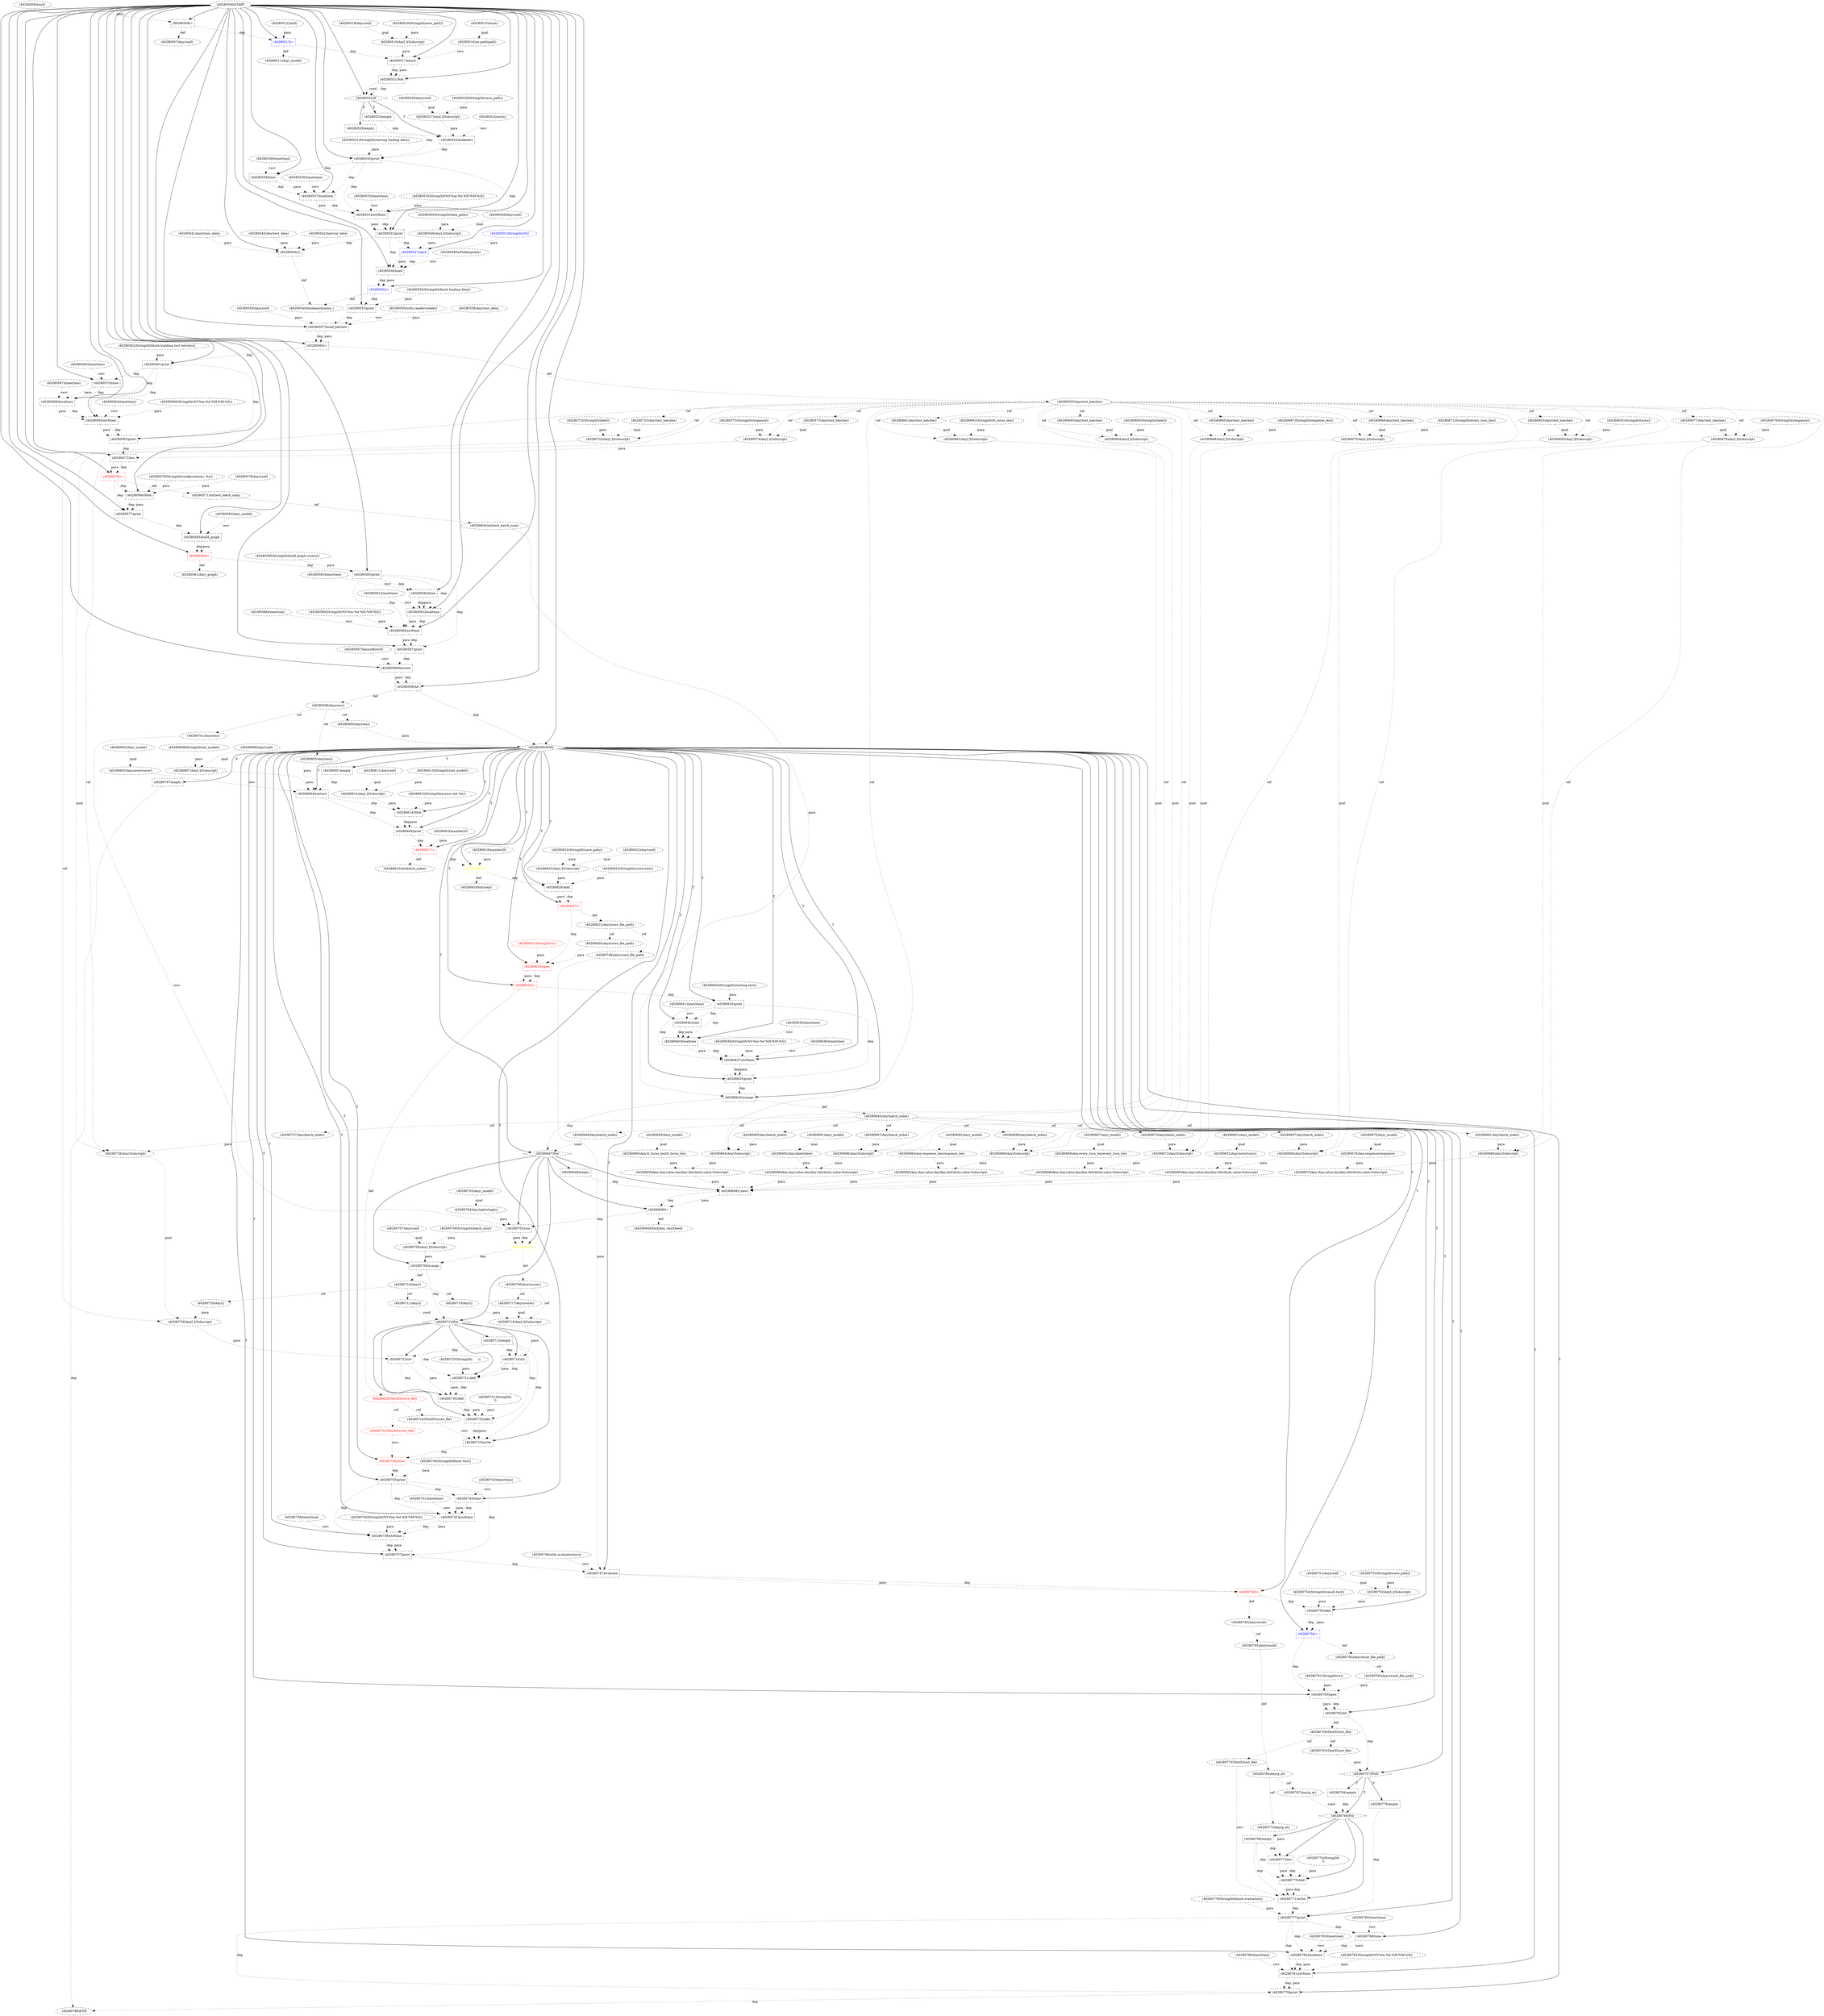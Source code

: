 digraph G {
1 [label="(40280669)Any(test_batches)" shape=ellipse style=dashed]
2 [label="(40280650)key:Any,value:Any(key:Attribute,value:Subscript)" shape=ellipse style=dashed]
3 [label="(40280656)Any(Subscript)" shape=ellipse style=dashed]
4 [label="(40280710)Any(i)" shape=ellipse style=dashed]
5 [label="(40280768)For" shape=diamond style=dashed]
6 [label="(40280719)Any(i)" shape=ellipse style=dashed]
7 [label="(40280759)open" shape=box style=dashed]
8 [label="(40280536)time(time)" shape=ellipse style=dashed]
9 [label="(40280781)strftime" shape=box style=dashed]
10 [label="(40280633)print" shape=box style=dashed]
11 [label="(40280687)String(lit(response_len))" shape=ellipse style=dashed]
12 [label="(40280772)str" shape=box style=dashed]
13 [label="(40280647)For" shape=diamond style=dashed]
14 [label="(40280615)int(batch_index)" shape=ellipse style=dashed]
15 [label="(40280543)Any(test_data)" shape=ellipse style=dashed]
16 [label="(40280757)With" shape=diamond style=dashed]
17 [label="(40280693)Any(test_batches)" shape=ellipse style=dashed]
18 [label="(40280517)exists" shape=box style=dashed]
19 [label="(40280698){new}" shape=box style=dashed]
20 [label="(40280692)Any.label(label)" shape=ellipse style=dashed]
21 [label="(40280737)print" shape=box style=dashed]
22 [label="(40280603)Any.saver(saver)" shape=ellipse style=dashed]
23 [label="(40280531)String(lit(starting loading data))" shape=ellipse style=dashed]
24 [label="(40280594)time" shape=box style=dashed]
25 [label="(40280524)os(os)" shape=ellipse style=dashed]
26 [label="(40280724)Any[.](Subscript)" shape=ellipse style=dashed]
27 [label="(40280750)Any(result_file_path)" shape=ellipse style=dashed]
28 [label="(40280654)Any[.](Subscript)" shape=ellipse style=dashed]
29 [label="(40280522)If" shape=diamond style=dashed]
30 [label="(40280738)time(time)" shape=ellipse style=dashed]
31 [label="(40280638)String(lit(%Y-%m-%d %H:%M:%S))" shape=ellipse style=dashed]
32 [label="(40280728)Any[.](Subscript)" shape=ellipse style=dashed]
33 [label="(40280613)String(lit(init_model))" shape=ellipse style=dashed]
34 [label="(40280555)Any(test_batches)" shape=ellipse style=dashed]
35 [label="(40280540)boolean(dummy_)" shape=ellipse style=dashed]
36 [label="(40280764)empty" shape=box style=dashed]
37 [label="(40280637)strftime" shape=box style=dashed]
38 [label="(40280550)String(lit(data_path))" shape=ellipse style=dashed]
39 [label="(40280704)Any.logits(logits)" shape=ellipse style=dashed]
40 [label="(40280557)build_batches" shape=box style=dashed]
41 [label="(40280690)key:Any,value:Any(key:Attribute,value:Subscript)" shape=ellipse style=dashed]
42 [label="(40280770)TextIO(out_file)" shape=ellipse style=dashed]
43 [label="(40280722)str" shape=box style=dashed]
44 [label="(40280679)String(lit(response))" shape=ellipse style=dashed]
45 [label="(40280662)Any[.](Subscript)" shape=ellipse style=dashed]
46 [label="(40280743)time(time)" shape=ellipse style=dashed]
47 [label="(40280564)time(time)" shape=ellipse style=dashed]
48 [label="(40280732)Add" shape=box style=dashed]
49 [label="(40280788)END" style=dashed]
50 [label="(40280756)=" shape=box style=dashed color=blue fontcolor=blue]
51 [label="(40280539)time" shape=box style=dashed]
52 [label="(40280729)Any(i)" shape=ellipse style=dashed]
53 [label="(40280545)cPickle(pickle)" shape=ellipse style=dashed]
54 [label="(40280652)Any.turns(turns)" shape=ellipse style=dashed]
55 [label="(40280749)=" shape=box style=dashed color=red fontcolor=red]
56 [label="(40280606)Any(conf)" shape=ellipse style=dashed]
57 [label="(40280723)Any(test_batches)" shape=ellipse style=dashed]
58 [label="(40280576)=" shape=box style=dashed color=red fontcolor=red]
59 [label="(40280596)Any(sess)" shape=ellipse style=dashed]
60 [label="(40280585)print" shape=box style=dashed]
61 [label="(40280528)String(lit(save_path))" shape=ellipse style=dashed]
62 [label="(40280521)Not" shape=box style=dashed]
63 [label="(40280660)Any.tt_turns_len(tt_turns_len)" shape=ellipse style=dashed]
64 [label="(40280593)time(time)" shape=ellipse style=dashed]
65 [label="(40280560)=" shape=box style=dashed color=black fontcolor=black]
66 [label="(40280705)=" shape=box style=dashed color=yellow fontcolor=yellow]
67 [label="(40280565)strftime" shape=box style=dashed]
68 [label="(40280530)print" shape=box style=dashed]
69 [label="(40280762)AS" shape=box style=dashed]
70 [label="(40280734)close" shape=box style=dashed color=red fontcolor=red]
71 [label="(40280598)Session" shape=box style=dashed]
72 [label="(40280549)Any[.](Subscript)" shape=ellipse style=dashed]
73 [label="(40280587)print" shape=box style=dashed]
74 [label="(40280685)Any(test_batches)" shape=ellipse style=dashed]
75 [label="(40280599)AS" shape=box style=dashed]
76 [label="(40280776)empty" shape=box style=dashed]
77 [label="(40280542)Any(val_data)" shape=ellipse style=dashed]
78 [label="(40280578)String(lit(configurations: %s))" shape=ellipse style=dashed]
79 [label="(40280649)Dict[Any, Any](feed)" shape=ellipse style=dashed]
80 [label="(40280582)Any(_model)" shape=ellipse style=dashed]
81 [label="(40280554)String(lit(finish loading data))" shape=ellipse style=dashed]
82 [label="(40280575)String(lit(response))" shape=ellipse style=dashed]
83 [label="(40280785)time(time)" shape=ellipse style=dashed]
84 [label="(40280622)Any(conf)" shape=ellipse style=dashed]
85 [label="(40280735)print" shape=box style=dashed]
86 [label="(40280655)String(lit(turns))" shape=ellipse style=dashed]
87 [label="(40280741)time(time)" shape=ellipse style=dashed]
88 [label="(40280640)localtime" shape=box style=dashed]
89 [label="(40280661)Any(test_batches)" shape=ellipse style=dashed]
90 [label="(40280782)String(lit(%Y-%m-%d %H:%M:%S))" shape=ellipse style=dashed]
91 [label="(40280765)Any(result)" shape=ellipse style=dashed]
92 [label="(40280689)Any(batch_index)" shape=ellipse style=dashed]
93 [label="(40280513)=" shape=box style=dashed color=blue fontcolor=blue]
94 [label="(40280760)Any(result_file_path)" shape=ellipse style=dashed]
95 [label="(40280697)Any(batch_index)" shape=ellipse style=dashed]
96 [label="(40280607)Any[.](Subscript)" shape=ellipse style=dashed]
97 [label="(40280657)Any(batch_index)" shape=ellipse style=dashed]
98 [label="(40280625)String(lit(score.test))" shape=ellipse style=dashed]
99 [label="(40280646)Any(batch_index)" shape=ellipse style=dashed]
100 [label="(40280716)str" shape=box style=dashed]
101 [label="(40280537)localtime" shape=box style=dashed]
102 [label="(40280571)int(test_batch_num)" shape=ellipse style=dashed]
103 [label="(40280674)key:Any,value:Any(key:Attribute,value:Subscript)" shape=ellipse style=dashed]
104 [label="(40280658)key:Any,value:Any(key:Attribute,value:Subscript)" shape=ellipse style=dashed]
105 [label="(40280612)Any[.](Subscript)" shape=ellipse style=dashed]
106 [label="(40280623)Any[.](Subscript)" shape=ellipse style=dashed]
107 [label="(40280624)String(lit(save_path))" shape=ellipse style=dashed]
108 [label="(40280602)Any(_model)" shape=ellipse style=dashed]
109 [label="(40280786)time" shape=box style=dashed]
110 [label="(40280617)=" shape=box style=dashed color=red fontcolor=red]
111 [label="(40280527)Any[.](Subscript)" shape=ellipse style=dashed]
112 [label="(40280758)TextIO(out_file)" shape=ellipse style=dashed]
113 [label="(40280572)len" shape=box style=dashed]
114 [label="(40280754)String(lit(result.test))" shape=ellipse style=dashed]
115 [label="(40280717)Any(scores)" shape=ellipse style=dashed]
116 [label="(40280740)String(lit(%Y-%m-%d %H:%M:%S))" shape=ellipse style=dashed]
117 [label="(40280590)String(lit(%Y-%m-%d %H:%M:%S))" shape=ellipse style=dashed]
118 [label="(40280733)TextIO(score_file)" shape=ellipse style=dashed color=red fontcolor=red]
119 [label="(40280731)String(lit(
))" shape=ellipse style=dashed]
120 [label="(40280611)Any(conf)" shape=ellipse style=dashed]
121 [label="(40280783)time(time)" shape=ellipse style=dashed]
122 [label="(40280787)empty" shape=box style=dashed]
123 [label="(40280559)Any(conf)" shape=ellipse style=dashed]
124 [label="(40280618)int(step)" shape=ellipse style=dashed]
125 [label="(40280544)()" shape=box style=dashed]
126 [label="(40280761)String(lit(w))" shape=ellipse style=dashed]
127 [label="(40280508)(null)" shape=ellipse style=dashed]
128 [label="(40280670)Any[.](Subscript)" shape=ellipse style=dashed]
129 [label="(40280682)key:Any,value:Any(key:Attribute,value:Subscript)" shape=ellipse style=dashed]
130 [label="(40280586)String(lit(build graph sucess))" shape=ellipse style=dashed]
131 [label="(40280518)Any(conf)" shape=ellipse style=dashed]
132 [label="(40280683)Any(_model)" shape=ellipse style=dashed]
133 [label="(40280775)Add" shape=box style=dashed]
134 [label="(40280643)xrange" shape=box style=dashed]
135 [label="(40280512)(null)" shape=ellipse style=dashed]
136 [label="(40280516)os.path(path)" shape=ellipse style=dashed]
137 [label="(40280533)time(time)" shape=ellipse style=dashed]
138 [label="(40280609)print" shape=box style=dashed]
139 [label="(40280709)String(lit(batch_size))" shape=ellipse style=dashed]
140 [label="(40280597)tensorflow(tf)" shape=ellipse style=dashed]
141 [label="(40280604)restore" shape=box style=dashed]
142 [label="(40280673)Any(batch_index)" shape=ellipse style=dashed]
143 [label="(40280666)key:Any,value:Any(key:Attribute,value:Subscript)" shape=ellipse style=dashed]
144 [label="(40280506)START" style=dashed]
145 [label="(40280634)String(lit(starting test))" shape=ellipse style=dashed]
146 [label="(40280667)Any(_model)" shape=ellipse style=dashed]
147 [label="(40280714)TextIO(score_file)" shape=ellipse style=dashed]
148 [label="(40280678)Any[.](Subscript)" shape=ellipse style=dashed]
149 [label="(40280748)Any(score_file_path)" shape=ellipse style=dashed]
150 [label="(40280619)number(0)" shape=ellipse style=dashed]
151 [label="(40280588)time(time)" shape=ellipse style=dashed]
152 [label="(40280694)Any[.](Subscript)" shape=ellipse style=dashed]
153 [label="(40280569)time(time)" shape=ellipse style=dashed]
154 [label="(40280511)Any(_model)" shape=ellipse style=dashed]
155 [label="(40280712)For" shape=diamond style=dashed]
156 [label="(40280664)Any(Subscript)" shape=ellipse style=dashed]
157 [label="(40280686)Any[.](Subscript)" shape=ellipse style=dashed]
158 [label="(40280563)print" shape=box style=dashed]
159 [label="(40280708)Any[.](Subscript)" shape=ellipse style=dashed]
160 [label="(40280774)String(lit(
))" shape=ellipse style=dashed]
161 [label="(40280711)Any(i)" shape=ellipse style=dashed]
162 [label="(40280556)utils.reader(reader)" shape=ellipse style=dashed]
163 [label="(40280676)Any.response(response)" shape=ellipse style=dashed]
164 [label="(40280746)utils.evaluation(eva)" shape=ellipse style=dashed]
165 [label="(40280558)Any(test_data)" shape=ellipse style=dashed]
166 [label="(40280639)time(time)" shape=ellipse style=dashed]
167 [label="(40280515)os(os)" shape=ellipse style=dashed]
168 [label="(40280672)Any(Subscript)" shape=ellipse style=dashed]
169 [label="(40280701)Any(sess)" shape=ellipse style=dashed]
170 [label="(40280529)empty" shape=box style=dashed]
171 [label="(40280519)Any[.](Subscript)" shape=ellipse style=dashed]
172 [label="(40280730)Add" shape=box style=dashed]
173 [label="(40280751)Any(conf)" shape=ellipse style=dashed]
174 [label="(40280635)print" shape=box style=dashed]
175 [label="(40280718)Any[.](Subscript)" shape=ellipse style=dashed]
176 [label="(40280631)String(lit(w))" shape=ellipse style=dashed color=red fontcolor=red]
177 [label="(40280703)Any(_model)" shape=ellipse style=dashed]
178 [label="(40280742)localtime" shape=box style=dashed]
179 [label="(40280713)empty" shape=box style=dashed]
180 [label="(40280567)time(time)" shape=ellipse style=dashed]
181 [label="(40280535)String(lit(%Y-%m-%d %H:%M:%S))" shape=ellipse style=dashed]
182 [label="(40280752)Any[.](Subscript)" shape=ellipse style=dashed]
183 [label="(40280553)print" shape=box style=dashed]
184 [label="(40280688)Any(Subscript)" shape=ellipse style=dashed]
185 [label="(40280707)Any(conf)" shape=ellipse style=dashed]
186 [label="(40280706)xrange" shape=box style=dashed]
187 [label="(40280648)empty" shape=box style=dashed]
188 [label="(40280691)Any(_model)" shape=ellipse style=dashed]
189 [label="(40280595)With" shape=diamond style=dashed]
190 [label="(40280721)Add" shape=box style=dashed]
191 [label="(40280507)Any(conf)" shape=ellipse style=dashed]
192 [label="(40280641)time(time)" shape=ellipse style=dashed]
193 [label="(40280627)=" shape=box style=dashed color=red fontcolor=red]
194 [label="(40280653)Any(test_batches)" shape=ellipse style=dashed]
195 [label="(40280566)String(lit(%Y-%m-%d %H:%M:%S))" shape=ellipse style=dashed]
196 [label="(40280699)=" shape=box style=dashed color=black fontcolor=black]
197 [label="(40280538)time(time)" shape=ellipse style=dashed]
198 [label="(40280680)Any(Subscript)" shape=ellipse style=dashed]
199 [label="(40280784)localtime" shape=box style=dashed]
200 [label="(40280681)Any(batch_index)" shape=ellipse style=dashed]
201 [label="(40280771)write" shape=box style=dashed]
202 [label="(40280581)Any(_graph)" shape=ellipse style=dashed]
203 [label="(40280570)time" shape=box style=dashed]
204 [label="(40280626)Add" shape=box style=dashed]
205 [label="(40280608)String(lit(init_model))" shape=ellipse style=dashed]
206 [label="(40280523)empty" shape=box style=dashed]
207 [label="(40280720)String(lit(	))" shape=ellipse style=dashed]
208 [label="(40280573)Any(test_batches)" shape=ellipse style=dashed]
209 [label="(40280620)=" shape=box style=dashed color=yellow fontcolor=yellow]
210 [label="(40280753)String(lit(save_path))" shape=ellipse style=dashed]
211 [label="(40280616)number(0)" shape=ellipse style=dashed]
212 [label="(40280548)Any(conf)" shape=ellipse style=dashed]
213 [label="(40280610)String(lit(sucess init %s))" shape=ellipse style=dashed]
214 [label="(40280659)Any(_model)" shape=ellipse style=dashed]
215 [label="(40280525)makedirs" shape=box style=dashed]
216 [label="(40280552)=" shape=box style=dashed color=blue fontcolor=blue]
217 [label="(40280736)String(lit(finish test))" shape=ellipse style=dashed]
218 [label="(40280546)load" shape=box style=dashed]
219 [label="(40280547)open" shape=box style=dashed color=blue fontcolor=blue]
220 [label="(40280645)Any(batch_index)" shape=ellipse style=dashed]
221 [label="(40280632)=" shape=box style=dashed color=red fontcolor=red]
222 [label="(40280668)Any.every_turn_len(every_turn_len)" shape=ellipse style=dashed]
223 [label="(40280577)print" shape=box style=dashed]
224 [label="(40280600)Any(sess)" shape=ellipse style=dashed]
225 [label="(40280642)time" shape=box style=dashed]
226 [label="(40280580)Mod" shape=box style=dashed]
227 [label="(40280773)Any(p_at)" shape=ellipse style=dashed]
228 [label="(40280520)String(lit(save_path))" shape=ellipse style=dashed]
229 [label="(40280568)localtime" shape=box style=dashed]
230 [label="(40280592)localtime" shape=box style=dashed]
231 [label="(40280780)time(time)" shape=ellipse style=dashed]
232 [label="(40280778)String(lit(finish evaluation))" shape=ellipse style=dashed]
233 [label="(40280675)Any(_model)" shape=ellipse style=dashed]
234 [label="(40280725)String(lit(label))" shape=ellipse style=dashed]
235 [label="(40280767)Any(p_at)" shape=ellipse style=dashed]
236 [label="(40280601)empty" shape=box style=dashed]
237 [label="(40280605)Any(sess)" shape=ellipse style=dashed]
238 [label="(40280769)empty" shape=box style=dashed]
239 [label="(40280715)write" shape=box style=dashed]
240 [label="(40280541)Any(train_data)" shape=ellipse style=dashed]
241 [label="(40280684)Any.response_len(response_len)" shape=ellipse style=dashed]
242 [label="(40280630)Any(score_file_path)" shape=ellipse style=dashed]
243 [label="(40280628)TextIO(score_file)" shape=ellipse style=dashed color=red fontcolor=red]
244 [label="(40280763)TextIO(out_file)" shape=ellipse style=dashed]
245 [label="(40280561)print" shape=box style=dashed]
246 [label="(40280726)Any(Subscript)" shape=ellipse style=dashed]
247 [label="(40280551)String(lit(rb))" shape=ellipse style=dashed color=blue fontcolor=blue]
248 [label="(40280779)print" shape=box style=dashed]
249 [label="(40280755)Add" shape=box style=dashed]
250 [label="(40280671)String(lit(every_turn_len))" shape=ellipse style=dashed]
251 [label="(40280583)build_graph" shape=box style=dashed]
252 [label="(40280621)Any(score_file_path)" shape=ellipse style=dashed]
253 [label="(40280579)Any(conf)" shape=ellipse style=dashed]
254 [label="(40280739)strftime" shape=box style=dashed]
255 [label="(40280777)print" shape=box style=dashed]
256 [label="(40280589)strftime" shape=box style=dashed]
257 [label="(40280584)=" shape=box style=dashed color=red fontcolor=red]
258 [label="(40280644)int(test_batch_num)" shape=ellipse style=dashed]
259 [label="(40280629)open" shape=box style=dashed color=red fontcolor=red]
260 [label="(40280526)Any(conf)" shape=ellipse style=dashed]
261 [label="(40280747)evaluate" shape=box style=dashed]
262 [label="(40280766)Any(p_at)" shape=ellipse style=dashed]
263 [label="(40280744)time" shape=box style=dashed]
264 [label="(40280745)Any(result)" shape=ellipse style=dashed]
265 [label="(40280509)=" shape=box style=dashed color=black fontcolor=black]
266 [label="(40280696)Any(Subscript)" shape=ellipse style=dashed]
267 [label="(40280591)time(time)" shape=ellipse style=dashed]
268 [label="(40280614)Mod" shape=box style=dashed]
269 [label="(40280532)print" shape=box style=dashed]
270 [label="(40280702)run" shape=box style=dashed]
271 [label="(40280562)String(lit(finish building test batches))" shape=ellipse style=dashed]
272 [label="(40280665)Any(batch_index)" shape=ellipse style=dashed]
273 [label="(40280663)String(lit(tt_turns_len))" shape=ellipse style=dashed]
274 [label="(40280677)Any(test_batches)" shape=ellipse style=dashed]
275 [label="(40280695)String(lit(label))" shape=ellipse style=dashed]
276 [label="(40280574)Any[.](Subscript)" shape=ellipse style=dashed]
277 [label="(40280636)time(time)" shape=ellipse style=dashed]
278 [label="(40280651)Any(_model)" shape=ellipse style=dashed]
279 [label="(40280700)Any(scores)" shape=ellipse style=dashed]
280 [label="(40280534)strftime" shape=box style=dashed]
281 [label="(40280727)Any(batch_index)" shape=ellipse style=dashed]
34 -> 1 [label="ref" style=dotted];
54 -> 2 [label="para" style=dotted];
3 -> 2 [label="para" style=dotted];
28 -> 3 [label="qual" style=dotted];
97 -> 3 [label="para" style=dotted];
34 -> 3 [label="ref" style=dotted];
186 -> 4 [label="def" style=dotted];
16 -> 5 [label="T"];
235 -> 5 [label="cond" style=dotted];
36 -> 5 [label="dep" style=dotted];
4 -> 6 [label="ref" style=dotted];
189 -> 7 [label="T"];
94 -> 7 [label="para" style=dotted];
126 -> 7 [label="para" style=dotted];
50 -> 7 [label="dep" style=dotted];
189 -> 9 [label="T"];
231 -> 9 [label="recv" style=dotted];
90 -> 9 [label="para" style=dotted];
199 -> 9 [label="dep" style=dotted];
199 -> 9 [label="para" style=dotted];
255 -> 9 [label="dep" style=dotted];
189 -> 10 [label="T"];
145 -> 10 [label="para" style=dotted];
221 -> 10 [label="dep" style=dotted];
5 -> 12 [label="" style=solid];
227 -> 12 [label="para" style=dotted];
238 -> 12 [label="dep" style=dotted];
189 -> 13 [label="T"];
134 -> 13 [label="dep" style=dotted];
99 -> 13 [label="cond" style=dotted];
110 -> 14 [label="def" style=dotted];
189 -> 16 [label="T"];
69 -> 16 [label="dep" style=dotted];
244 -> 16 [label="para" style=dotted];
34 -> 17 [label="ref" style=dotted];
144 -> 18 [label="" style=solid];
136 -> 18 [label="recv" style=dotted];
171 -> 18 [label="para" style=dotted];
93 -> 18 [label="dep" style=dotted];
13 -> 19 [label="" style=solid];
2 -> 19 [label="para" style=dotted];
104 -> 19 [label="para" style=dotted];
143 -> 19 [label="para" style=dotted];
103 -> 19 [label="para" style=dotted];
129 -> 19 [label="para" style=dotted];
41 -> 19 [label="para" style=dotted];
187 -> 19 [label="dep" style=dotted];
188 -> 20 [label="qual" style=dotted];
189 -> 21 [label="T"];
254 -> 21 [label="dep" style=dotted];
254 -> 21 [label="para" style=dotted];
85 -> 21 [label="dep" style=dotted];
108 -> 22 [label="qual" style=dotted];
144 -> 24 [label="" style=solid];
64 -> 24 [label="recv" style=dotted];
60 -> 24 [label="dep" style=dotted];
57 -> 26 [label="qual" style=dotted];
234 -> 26 [label="para" style=dotted];
34 -> 26 [label="ref" style=dotted];
50 -> 27 [label="def" style=dotted];
194 -> 28 [label="qual" style=dotted];
86 -> 28 [label="para" style=dotted];
34 -> 28 [label="ref" style=dotted];
144 -> 29 [label="" style=solid];
62 -> 29 [label="dep" style=dotted];
62 -> 29 [label="cond" style=dotted];
246 -> 32 [label="qual" style=dotted];
52 -> 32 [label="para" style=dotted];
34 -> 32 [label="ref" style=dotted];
65 -> 34 [label="def" style=dotted];
125 -> 35 [label="def" style=dotted];
216 -> 35 [label="def" style=dotted];
16 -> 36 [label="T"];
189 -> 37 [label="T"];
277 -> 37 [label="recv" style=dotted];
31 -> 37 [label="para" style=dotted];
88 -> 37 [label="dep" style=dotted];
88 -> 37 [label="para" style=dotted];
10 -> 37 [label="dep" style=dotted];
177 -> 39 [label="qual" style=dotted];
144 -> 40 [label="" style=solid];
162 -> 40 [label="recv" style=dotted];
165 -> 40 [label="para" style=dotted];
123 -> 40 [label="para" style=dotted];
183 -> 40 [label="dep" style=dotted];
20 -> 41 [label="para" style=dotted];
266 -> 41 [label="para" style=dotted];
112 -> 42 [label="ref" style=dotted];
155 -> 43 [label="" style=solid];
32 -> 43 [label="para" style=dotted];
179 -> 43 [label="dep" style=dotted];
89 -> 45 [label="qual" style=dotted];
273 -> 45 [label="para" style=dotted];
34 -> 45 [label="ref" style=dotted];
155 -> 48 [label="" style=solid];
172 -> 48 [label="dep" style=dotted];
172 -> 48 [label="para" style=dotted];
119 -> 48 [label="para" style=dotted];
179 -> 48 [label="dep" style=dotted];
248 -> 49 [label="dep" style=dotted];
122 -> 49 [label="dep" style=dotted];
189 -> 50 [label="T"];
249 -> 50 [label="dep" style=dotted];
249 -> 50 [label="para" style=dotted];
144 -> 51 [label="" style=solid];
197 -> 51 [label="recv" style=dotted];
68 -> 51 [label="dep" style=dotted];
4 -> 52 [label="ref" style=dotted];
278 -> 54 [label="qual" style=dotted];
189 -> 55 [label="T"];
261 -> 55 [label="dep" style=dotted];
261 -> 55 [label="para" style=dotted];
34 -> 57 [label="ref" style=dotted];
144 -> 58 [label="" style=solid];
113 -> 58 [label="dep" style=dotted];
113 -> 58 [label="para" style=dotted];
75 -> 59 [label="def" style=dotted];
144 -> 60 [label="" style=solid];
130 -> 60 [label="para" style=dotted];
257 -> 60 [label="dep" style=dotted];
144 -> 62 [label="" style=solid];
18 -> 62 [label="dep" style=dotted];
18 -> 62 [label="para" style=dotted];
214 -> 63 [label="qual" style=dotted];
144 -> 65 [label="" style=solid];
40 -> 65 [label="dep" style=dotted];
40 -> 65 [label="para" style=dotted];
13 -> 66 [label="" style=solid];
270 -> 66 [label="dep" style=dotted];
270 -> 66 [label="para" style=dotted];
144 -> 67 [label="" style=solid];
47 -> 67 [label="recv" style=dotted];
195 -> 67 [label="para" style=dotted];
229 -> 67 [label="dep" style=dotted];
229 -> 67 [label="para" style=dotted];
245 -> 67 [label="dep" style=dotted];
144 -> 68 [label="" style=solid];
23 -> 68 [label="para" style=dotted];
170 -> 68 [label="dep" style=dotted];
215 -> 68 [label="dep" style=dotted];
189 -> 69 [label="T"];
7 -> 69 [label="dep" style=dotted];
7 -> 69 [label="para" style=dotted];
189 -> 70 [label="T"];
118 -> 70 [label="recv" style=dotted];
239 -> 70 [label="dep" style=dotted];
144 -> 71 [label="" style=solid];
140 -> 71 [label="recv" style=dotted];
73 -> 71 [label="dep" style=dotted];
212 -> 72 [label="qual" style=dotted];
38 -> 72 [label="para" style=dotted];
144 -> 73 [label="" style=solid];
256 -> 73 [label="dep" style=dotted];
256 -> 73 [label="para" style=dotted];
60 -> 73 [label="dep" style=dotted];
34 -> 74 [label="ref" style=dotted];
144 -> 75 [label="" style=solid];
71 -> 75 [label="dep" style=dotted];
71 -> 75 [label="para" style=dotted];
16 -> 76 [label="F"];
196 -> 79 [label="def" style=dotted];
189 -> 85 [label="T"];
217 -> 85 [label="para" style=dotted];
70 -> 85 [label="dep" style=dotted];
189 -> 88 [label="T"];
166 -> 88 [label="recv" style=dotted];
225 -> 88 [label="dep" style=dotted];
225 -> 88 [label="para" style=dotted];
10 -> 88 [label="dep" style=dotted];
34 -> 89 [label="ref" style=dotted];
264 -> 91 [label="ref" style=dotted];
220 -> 92 [label="ref" style=dotted];
144 -> 93 [label="" style=solid];
135 -> 93 [label="para" style=dotted];
265 -> 93 [label="dep" style=dotted];
27 -> 94 [label="ref" style=dotted];
220 -> 95 [label="ref" style=dotted];
56 -> 96 [label="qual" style=dotted];
205 -> 96 [label="para" style=dotted];
220 -> 97 [label="ref" style=dotted];
220 -> 99 [label="ref" style=dotted];
155 -> 100 [label="" style=solid];
175 -> 100 [label="para" style=dotted];
179 -> 100 [label="dep" style=dotted];
144 -> 101 [label="" style=solid];
8 -> 101 [label="recv" style=dotted];
51 -> 101 [label="dep" style=dotted];
51 -> 101 [label="para" style=dotted];
68 -> 101 [label="dep" style=dotted];
58 -> 102 [label="def" style=dotted];
163 -> 103 [label="para" style=dotted];
198 -> 103 [label="para" style=dotted];
63 -> 104 [label="para" style=dotted];
156 -> 104 [label="para" style=dotted];
120 -> 105 [label="qual" style=dotted];
33 -> 105 [label="para" style=dotted];
84 -> 106 [label="qual" style=dotted];
107 -> 106 [label="para" style=dotted];
189 -> 109 [label="T"];
83 -> 109 [label="recv" style=dotted];
255 -> 109 [label="dep" style=dotted];
189 -> 110 [label="T"];
211 -> 110 [label="para" style=dotted];
138 -> 110 [label="dep" style=dotted];
260 -> 111 [label="qual" style=dotted];
61 -> 111 [label="para" style=dotted];
69 -> 112 [label="def" style=dotted];
144 -> 113 [label="" style=solid];
276 -> 113 [label="para" style=dotted];
158 -> 113 [label="dep" style=dotted];
279 -> 115 [label="ref" style=dotted];
243 -> 118 [label="ref" style=dotted];
189 -> 122 [label="F"];
209 -> 124 [label="def" style=dotted];
144 -> 125 [label="" style=solid];
240 -> 125 [label="para" style=dotted];
77 -> 125 [label="para" style=dotted];
15 -> 125 [label="para" style=dotted];
269 -> 125 [label="dep" style=dotted];
1 -> 128 [label="qual" style=dotted];
250 -> 128 [label="para" style=dotted];
34 -> 128 [label="ref" style=dotted];
241 -> 129 [label="para" style=dotted];
184 -> 129 [label="para" style=dotted];
5 -> 133 [label="" style=solid];
12 -> 133 [label="dep" style=dotted];
12 -> 133 [label="para" style=dotted];
160 -> 133 [label="para" style=dotted];
238 -> 133 [label="dep" style=dotted];
189 -> 134 [label="T"];
258 -> 134 [label="para" style=dotted];
174 -> 134 [label="dep" style=dotted];
167 -> 136 [label="qual" style=dotted];
189 -> 138 [label="T"];
268 -> 138 [label="dep" style=dotted];
268 -> 138 [label="para" style=dotted];
141 -> 138 [label="dep" style=dotted];
189 -> 141 [label="T"];
22 -> 141 [label="recv" style=dotted];
237 -> 141 [label="para" style=dotted];
96 -> 141 [label="para" style=dotted];
236 -> 141 [label="dep" style=dotted];
220 -> 142 [label="ref" style=dotted];
222 -> 143 [label="para" style=dotted];
168 -> 143 [label="para" style=dotted];
243 -> 147 [label="ref" style=dotted];
274 -> 148 [label="qual" style=dotted];
44 -> 148 [label="para" style=dotted];
34 -> 148 [label="ref" style=dotted];
252 -> 149 [label="ref" style=dotted];
17 -> 152 [label="qual" style=dotted];
275 -> 152 [label="para" style=dotted];
34 -> 152 [label="ref" style=dotted];
93 -> 154 [label="def" style=dotted];
13 -> 155 [label="" style=solid];
186 -> 155 [label="dep" style=dotted];
161 -> 155 [label="cond" style=dotted];
45 -> 156 [label="qual" style=dotted];
272 -> 156 [label="para" style=dotted];
34 -> 156 [label="ref" style=dotted];
74 -> 157 [label="qual" style=dotted];
11 -> 157 [label="para" style=dotted];
34 -> 157 [label="ref" style=dotted];
144 -> 158 [label="" style=solid];
67 -> 158 [label="dep" style=dotted];
67 -> 158 [label="para" style=dotted];
245 -> 158 [label="dep" style=dotted];
185 -> 159 [label="qual" style=dotted];
139 -> 159 [label="para" style=dotted];
4 -> 161 [label="ref" style=dotted];
233 -> 163 [label="qual" style=dotted];
128 -> 168 [label="qual" style=dotted];
142 -> 168 [label="para" style=dotted];
34 -> 168 [label="ref" style=dotted];
59 -> 169 [label="ref" style=dotted];
29 -> 170 [label="F"];
131 -> 171 [label="qual" style=dotted];
228 -> 171 [label="para" style=dotted];
155 -> 172 [label="" style=solid];
190 -> 172 [label="dep" style=dotted];
190 -> 172 [label="para" style=dotted];
43 -> 172 [label="dep" style=dotted];
43 -> 172 [label="para" style=dotted];
189 -> 174 [label="T"];
37 -> 174 [label="dep" style=dotted];
37 -> 174 [label="para" style=dotted];
10 -> 174 [label="dep" style=dotted];
115 -> 175 [label="qual" style=dotted];
6 -> 175 [label="para" style=dotted];
279 -> 175 [label="ref" style=dotted];
189 -> 178 [label="T"];
87 -> 178 [label="recv" style=dotted];
263 -> 178 [label="dep" style=dotted];
263 -> 178 [label="para" style=dotted];
85 -> 178 [label="dep" style=dotted];
155 -> 179 [label="" style=solid];
173 -> 182 [label="qual" style=dotted];
210 -> 182 [label="para" style=dotted];
144 -> 183 [label="" style=solid];
81 -> 183 [label="para" style=dotted];
216 -> 183 [label="dep" style=dotted];
157 -> 184 [label="qual" style=dotted];
92 -> 184 [label="para" style=dotted];
34 -> 184 [label="ref" style=dotted];
13 -> 186 [label="" style=solid];
159 -> 186 [label="para" style=dotted];
66 -> 186 [label="dep" style=dotted];
13 -> 187 [label="" style=solid];
144 -> 189 [label="" style=solid];
75 -> 189 [label="dep" style=dotted];
224 -> 189 [label="para" style=dotted];
155 -> 190 [label="" style=solid];
100 -> 190 [label="dep" style=dotted];
100 -> 190 [label="para" style=dotted];
207 -> 190 [label="para" style=dotted];
179 -> 190 [label="dep" style=dotted];
265 -> 191 [label="def" style=dotted];
189 -> 193 [label="T"];
204 -> 193 [label="dep" style=dotted];
204 -> 193 [label="para" style=dotted];
34 -> 194 [label="ref" style=dotted];
13 -> 196 [label="" style=solid];
19 -> 196 [label="dep" style=dotted];
19 -> 196 [label="para" style=dotted];
148 -> 198 [label="qual" style=dotted];
200 -> 198 [label="para" style=dotted];
34 -> 198 [label="ref" style=dotted];
189 -> 199 [label="T"];
121 -> 199 [label="recv" style=dotted];
109 -> 199 [label="dep" style=dotted];
109 -> 199 [label="para" style=dotted];
255 -> 199 [label="dep" style=dotted];
220 -> 200 [label="ref" style=dotted];
5 -> 201 [label="" style=solid];
42 -> 201 [label="recv" style=dotted];
133 -> 201 [label="dep" style=dotted];
133 -> 201 [label="para" style=dotted];
238 -> 201 [label="dep" style=dotted];
257 -> 202 [label="def" style=dotted];
144 -> 203 [label="" style=solid];
153 -> 203 [label="recv" style=dotted];
245 -> 203 [label="dep" style=dotted];
189 -> 204 [label="T"];
106 -> 204 [label="para" style=dotted];
98 -> 204 [label="para" style=dotted];
209 -> 204 [label="dep" style=dotted];
29 -> 206 [label="T"];
34 -> 208 [label="ref" style=dotted];
189 -> 209 [label="T"];
150 -> 209 [label="para" style=dotted];
110 -> 209 [label="dep" style=dotted];
29 -> 215 [label="T"];
25 -> 215 [label="recv" style=dotted];
111 -> 215 [label="para" style=dotted];
206 -> 215 [label="dep" style=dotted];
144 -> 216 [label="" style=solid];
218 -> 216 [label="dep" style=dotted];
218 -> 216 [label="para" style=dotted];
144 -> 218 [label="" style=solid];
53 -> 218 [label="recv" style=dotted];
219 -> 218 [label="dep" style=dotted];
219 -> 218 [label="para" style=dotted];
269 -> 218 [label="dep" style=dotted];
144 -> 219 [label="" style=solid];
72 -> 219 [label="para" style=dotted];
247 -> 219 [label="para" style=dotted];
269 -> 219 [label="dep" style=dotted];
134 -> 220 [label="def" style=dotted];
189 -> 221 [label="T"];
259 -> 221 [label="dep" style=dotted];
259 -> 221 [label="para" style=dotted];
146 -> 222 [label="qual" style=dotted];
144 -> 223 [label="" style=solid];
226 -> 223 [label="dep" style=dotted];
226 -> 223 [label="para" style=dotted];
58 -> 223 [label="dep" style=dotted];
59 -> 224 [label="ref" style=dotted];
189 -> 225 [label="T"];
192 -> 225 [label="recv" style=dotted];
10 -> 225 [label="dep" style=dotted];
144 -> 226 [label="" style=solid];
78 -> 226 [label="para" style=dotted];
253 -> 226 [label="para" style=dotted];
58 -> 226 [label="dep" style=dotted];
262 -> 227 [label="ref" style=dotted];
144 -> 229 [label="" style=solid];
180 -> 229 [label="recv" style=dotted];
203 -> 229 [label="dep" style=dotted];
203 -> 229 [label="para" style=dotted];
245 -> 229 [label="dep" style=dotted];
144 -> 230 [label="" style=solid];
267 -> 230 [label="recv" style=dotted];
24 -> 230 [label="dep" style=dotted];
24 -> 230 [label="para" style=dotted];
60 -> 230 [label="dep" style=dotted];
262 -> 235 [label="ref" style=dotted];
189 -> 236 [label="T"];
59 -> 237 [label="ref" style=dotted];
5 -> 238 [label="" style=solid];
155 -> 239 [label="" style=solid];
147 -> 239 [label="recv" style=dotted];
48 -> 239 [label="dep" style=dotted];
48 -> 239 [label="para" style=dotted];
179 -> 239 [label="dep" style=dotted];
132 -> 241 [label="qual" style=dotted];
252 -> 242 [label="ref" style=dotted];
221 -> 243 [label="def" style=dotted];
112 -> 244 [label="ref" style=dotted];
144 -> 245 [label="" style=solid];
271 -> 245 [label="para" style=dotted];
65 -> 245 [label="dep" style=dotted];
26 -> 246 [label="qual" style=dotted];
281 -> 246 [label="para" style=dotted];
34 -> 246 [label="ref" style=dotted];
189 -> 248 [label="T"];
9 -> 248 [label="dep" style=dotted];
9 -> 248 [label="para" style=dotted];
255 -> 248 [label="dep" style=dotted];
189 -> 249 [label="T"];
182 -> 249 [label="para" style=dotted];
114 -> 249 [label="para" style=dotted];
55 -> 249 [label="dep" style=dotted];
144 -> 251 [label="" style=solid];
80 -> 251 [label="recv" style=dotted];
223 -> 251 [label="dep" style=dotted];
193 -> 252 [label="def" style=dotted];
189 -> 254 [label="T"];
30 -> 254 [label="recv" style=dotted];
116 -> 254 [label="para" style=dotted];
178 -> 254 [label="dep" style=dotted];
178 -> 254 [label="para" style=dotted];
85 -> 254 [label="dep" style=dotted];
189 -> 255 [label="T"];
232 -> 255 [label="para" style=dotted];
201 -> 255 [label="dep" style=dotted];
76 -> 255 [label="dep" style=dotted];
144 -> 256 [label="" style=solid];
151 -> 256 [label="recv" style=dotted];
117 -> 256 [label="para" style=dotted];
230 -> 256 [label="dep" style=dotted];
230 -> 256 [label="para" style=dotted];
60 -> 256 [label="dep" style=dotted];
144 -> 257 [label="" style=solid];
251 -> 257 [label="dep" style=dotted];
251 -> 257 [label="para" style=dotted];
102 -> 258 [label="ref" style=dotted];
189 -> 259 [label="T"];
242 -> 259 [label="para" style=dotted];
176 -> 259 [label="para" style=dotted];
193 -> 259 [label="dep" style=dotted];
189 -> 261 [label="T"];
164 -> 261 [label="recv" style=dotted];
149 -> 261 [label="para" style=dotted];
21 -> 261 [label="dep" style=dotted];
91 -> 262 [label="def" style=dotted];
189 -> 263 [label="T"];
46 -> 263 [label="recv" style=dotted];
85 -> 263 [label="dep" style=dotted];
55 -> 264 [label="def" style=dotted];
144 -> 265 [label="" style=solid];
127 -> 265 [label="para" style=dotted];
152 -> 266 [label="qual" style=dotted];
95 -> 266 [label="para" style=dotted];
34 -> 266 [label="ref" style=dotted];
189 -> 268 [label="T"];
213 -> 268 [label="para" style=dotted];
105 -> 268 [label="para" style=dotted];
141 -> 268 [label="dep" style=dotted];
144 -> 269 [label="" style=solid];
280 -> 269 [label="dep" style=dotted];
280 -> 269 [label="para" style=dotted];
68 -> 269 [label="dep" style=dotted];
13 -> 270 [label="" style=solid];
169 -> 270 [label="recv" style=dotted];
39 -> 270 [label="para" style=dotted];
196 -> 270 [label="dep" style=dotted];
220 -> 272 [label="ref" style=dotted];
34 -> 274 [label="ref" style=dotted];
208 -> 276 [label="qual" style=dotted];
82 -> 276 [label="para" style=dotted];
34 -> 276 [label="ref" style=dotted];
66 -> 279 [label="def" style=dotted];
144 -> 280 [label="" style=solid];
137 -> 280 [label="recv" style=dotted];
181 -> 280 [label="para" style=dotted];
101 -> 280 [label="dep" style=dotted];
101 -> 280 [label="para" style=dotted];
68 -> 280 [label="dep" style=dotted];
220 -> 281 [label="ref" style=dotted];
}
